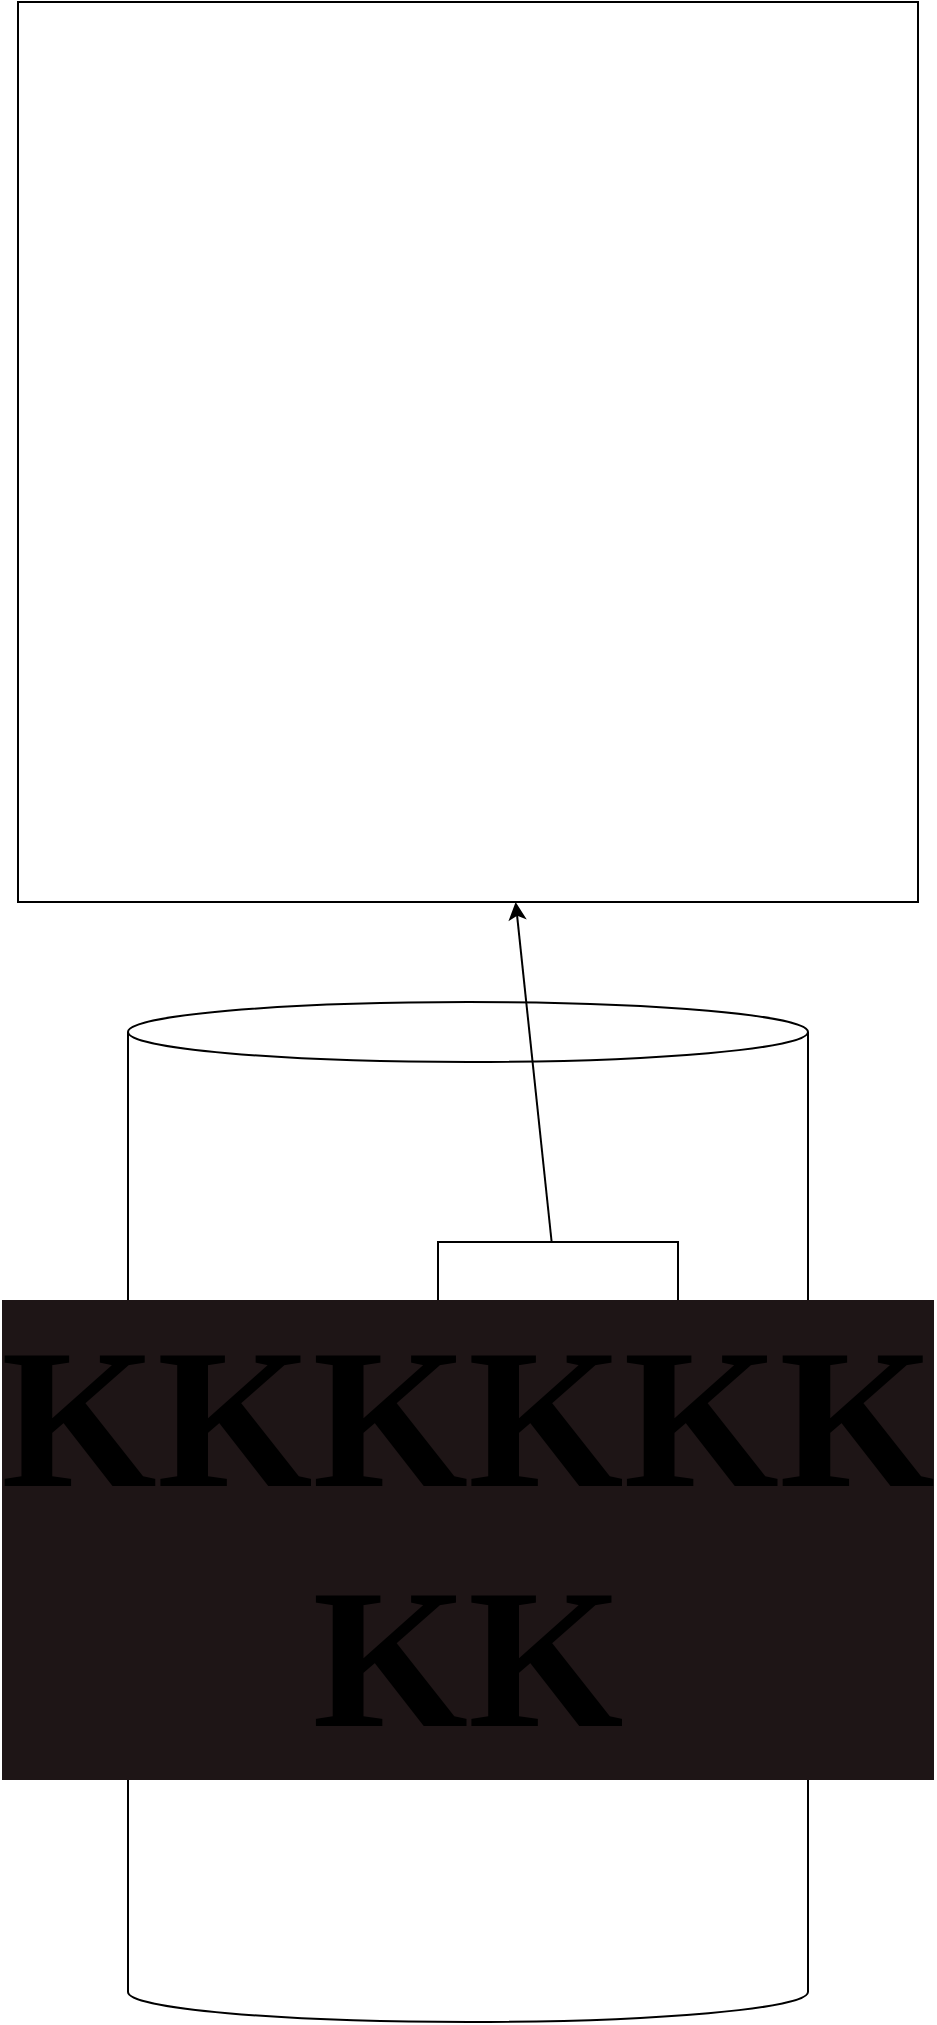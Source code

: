 <mxfile>
    <diagram id="tOi5Hj-FBMeHGcVLQEMJ" name="Page-1">
        <mxGraphModel dx="617" dy="2397" grid="1" gridSize="10" guides="1" tooltips="1" connect="1" arrows="1" fold="1" page="1" pageScale="1" pageWidth="850" pageHeight="1100" math="0" shadow="0">
            <root>
                <mxCell id="0"/>
                <mxCell id="1" parent="0"/>
                <mxCell id="4" value="" style="edgeStyle=none;html=1;" edge="1" parent="1" source="2" target="3">
                    <mxGeometry relative="1" as="geometry"/>
                </mxCell>
                <mxCell id="2" value="" style="rounded=0;whiteSpace=wrap;html=1;" vertex="1" parent="1">
                    <mxGeometry x="430" y="660" width="120" height="60" as="geometry"/>
                </mxCell>
                <mxCell id="3" value="" style="rounded=0;whiteSpace=wrap;html=1;horizontal=1;labelBackgroundColor=default;verticalAlign=middle;fontStyle=1;labelBorderColor=default;" vertex="1" parent="1">
                    <mxGeometry x="220" y="40" width="450" height="450" as="geometry"/>
                </mxCell>
                <mxCell id="5" value="KKKKKK&lt;br style=&quot;font-size: 100px;&quot;&gt;KK" style="shape=cylinder3;whiteSpace=wrap;html=1;boundedLbl=1;backgroundOutline=1;size=15;fillColor=none;fontFamily=Comic Sans MS;fontStyle=1;labelBackgroundColor=#1E1516;fontSize=100;" vertex="1" parent="1">
                    <mxGeometry x="275" y="540" width="340" height="510" as="geometry"/>
                </mxCell>
            </root>
        </mxGraphModel>
    </diagram>
</mxfile>